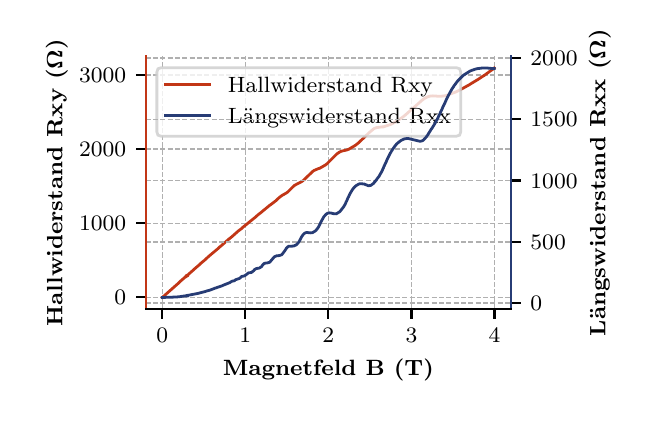 \begingroup%
\makeatletter%
\begin{pgfpicture}%
\pgfpathrectangle{\pgfpointorigin}{\pgfqpoint{3.006in}{1.858in}}%
\pgfusepath{use as bounding box, clip}%
\begin{pgfscope}%
\pgfsetbuttcap%
\pgfsetmiterjoin%
\definecolor{currentfill}{rgb}{1.0,1.0,1.0}%
\pgfsetfillcolor{currentfill}%
\pgfsetlinewidth{0.0pt}%
\definecolor{currentstroke}{rgb}{1.0,1.0,1.0}%
\pgfsetstrokecolor{currentstroke}%
\pgfsetdash{}{0pt}%
\pgfpathmoveto{\pgfqpoint{0.0in}{0.0in}}%
\pgfpathlineto{\pgfqpoint{3.006in}{0.0in}}%
\pgfpathlineto{\pgfqpoint{3.006in}{1.858in}}%
\pgfpathlineto{\pgfqpoint{0.0in}{1.858in}}%
\pgfpathclose%
\pgfusepath{fill}%
\end{pgfscope}%
\begin{pgfscope}%
\pgfsetbuttcap%
\pgfsetmiterjoin%
\definecolor{currentfill}{rgb}{1.0,1.0,1.0}%
\pgfsetfillcolor{currentfill}%
\pgfsetlinewidth{0.0pt}%
\definecolor{currentstroke}{rgb}{0.0,0.0,0.0}%
\pgfsetstrokecolor{currentstroke}%
\pgfsetstrokeopacity{0.0}%
\pgfsetdash{}{0pt}%
\pgfpathmoveto{\pgfqpoint{0.59in}{0.452in}}%
\pgfpathlineto{\pgfqpoint{2.416in}{0.452in}}%
\pgfpathlineto{\pgfqpoint{2.416in}{1.714in}}%
\pgfpathlineto{\pgfqpoint{0.59in}{1.714in}}%
\pgfpathclose%
\pgfusepath{fill}%
\end{pgfscope}%
\begin{pgfscope}%
\pgfpathrectangle{\pgfqpoint{0.59in}{0.452in}}{\pgfqpoint{1.826in}{1.262in}}%
\pgfusepath{clip}%
\pgfsetbuttcap%
\pgfsetroundjoin%
\pgfsetlinewidth{0.502pt}%
\definecolor{currentstroke}{rgb}{0.69,0.69,0.69}%
\pgfsetstrokecolor{currentstroke}%
\pgfsetdash{{1.85pt}{0.8pt}}{0.0pt}%
\pgfpathmoveto{\pgfqpoint{0.673in}{0.452in}}%
\pgfpathlineto{\pgfqpoint{0.673in}{1.714in}}%
\pgfusepath{stroke}%
\end{pgfscope}%
\begin{pgfscope}%
\pgfsetbuttcap%
\pgfsetroundjoin%
\definecolor{currentfill}{rgb}{0.0,0.0,0.0}%
\pgfsetfillcolor{currentfill}%
\pgfsetlinewidth{0.803pt}%
\definecolor{currentstroke}{rgb}{0.0,0.0,0.0}%
\pgfsetstrokecolor{currentstroke}%
\pgfsetdash{}{0pt}%
\pgfsys@defobject{currentmarker}{\pgfqpoint{0.0in}{-0.049in}}{\pgfqpoint{0.0in}{0.0in}}{%
\pgfpathmoveto{\pgfqpoint{0.0in}{0.0in}}%
\pgfpathlineto{\pgfqpoint{0.0in}{-0.049in}}%
\pgfusepath{stroke,fill}%
}%
\begin{pgfscope}%
\pgfsys@transformshift{0.673in}{0.452in}%
\pgfsys@useobject{currentmarker}{}%
\end{pgfscope}%
\end{pgfscope}%
\begin{pgfscope}%
\definecolor{textcolor}{rgb}{0.0,0.0,0.0}%
\pgfsetstrokecolor{textcolor}%
\pgfsetfillcolor{textcolor}%
\pgftext[x=0.673in,y=0.355in,,top]{\color{textcolor}\rmfamily\fontsize{8.0}{9.6}\selectfont \(\displaystyle 0\)}%
\end{pgfscope}%
\begin{pgfscope}%
\pgfpathrectangle{\pgfqpoint{0.59in}{0.452in}}{\pgfqpoint{1.826in}{1.262in}}%
\pgfusepath{clip}%
\pgfsetbuttcap%
\pgfsetroundjoin%
\pgfsetlinewidth{0.502pt}%
\definecolor{currentstroke}{rgb}{0.69,0.69,0.69}%
\pgfsetstrokecolor{currentstroke}%
\pgfsetdash{{1.85pt}{0.8pt}}{0.0pt}%
\pgfpathmoveto{\pgfqpoint{1.088in}{0.452in}}%
\pgfpathlineto{\pgfqpoint{1.088in}{1.714in}}%
\pgfusepath{stroke}%
\end{pgfscope}%
\begin{pgfscope}%
\pgfsetbuttcap%
\pgfsetroundjoin%
\definecolor{currentfill}{rgb}{0.0,0.0,0.0}%
\pgfsetfillcolor{currentfill}%
\pgfsetlinewidth{0.803pt}%
\definecolor{currentstroke}{rgb}{0.0,0.0,0.0}%
\pgfsetstrokecolor{currentstroke}%
\pgfsetdash{}{0pt}%
\pgfsys@defobject{currentmarker}{\pgfqpoint{0.0in}{-0.049in}}{\pgfqpoint{0.0in}{0.0in}}{%
\pgfpathmoveto{\pgfqpoint{0.0in}{0.0in}}%
\pgfpathlineto{\pgfqpoint{0.0in}{-0.049in}}%
\pgfusepath{stroke,fill}%
}%
\begin{pgfscope}%
\pgfsys@transformshift{1.088in}{0.452in}%
\pgfsys@useobject{currentmarker}{}%
\end{pgfscope}%
\end{pgfscope}%
\begin{pgfscope}%
\definecolor{textcolor}{rgb}{0.0,0.0,0.0}%
\pgfsetstrokecolor{textcolor}%
\pgfsetfillcolor{textcolor}%
\pgftext[x=1.088in,y=0.355in,,top]{\color{textcolor}\rmfamily\fontsize{8.0}{9.6}\selectfont \(\displaystyle 1\)}%
\end{pgfscope}%
\begin{pgfscope}%
\pgfpathrectangle{\pgfqpoint{0.59in}{0.452in}}{\pgfqpoint{1.826in}{1.262in}}%
\pgfusepath{clip}%
\pgfsetbuttcap%
\pgfsetroundjoin%
\pgfsetlinewidth{0.502pt}%
\definecolor{currentstroke}{rgb}{0.69,0.69,0.69}%
\pgfsetstrokecolor{currentstroke}%
\pgfsetdash{{1.85pt}{0.8pt}}{0.0pt}%
\pgfpathmoveto{\pgfqpoint{1.503in}{0.452in}}%
\pgfpathlineto{\pgfqpoint{1.503in}{1.714in}}%
\pgfusepath{stroke}%
\end{pgfscope}%
\begin{pgfscope}%
\pgfsetbuttcap%
\pgfsetroundjoin%
\definecolor{currentfill}{rgb}{0.0,0.0,0.0}%
\pgfsetfillcolor{currentfill}%
\pgfsetlinewidth{0.803pt}%
\definecolor{currentstroke}{rgb}{0.0,0.0,0.0}%
\pgfsetstrokecolor{currentstroke}%
\pgfsetdash{}{0pt}%
\pgfsys@defobject{currentmarker}{\pgfqpoint{0.0in}{-0.049in}}{\pgfqpoint{0.0in}{0.0in}}{%
\pgfpathmoveto{\pgfqpoint{0.0in}{0.0in}}%
\pgfpathlineto{\pgfqpoint{0.0in}{-0.049in}}%
\pgfusepath{stroke,fill}%
}%
\begin{pgfscope}%
\pgfsys@transformshift{1.503in}{0.452in}%
\pgfsys@useobject{currentmarker}{}%
\end{pgfscope}%
\end{pgfscope}%
\begin{pgfscope}%
\definecolor{textcolor}{rgb}{0.0,0.0,0.0}%
\pgfsetstrokecolor{textcolor}%
\pgfsetfillcolor{textcolor}%
\pgftext[x=1.503in,y=0.355in,,top]{\color{textcolor}\rmfamily\fontsize{8.0}{9.6}\selectfont \(\displaystyle 2\)}%
\end{pgfscope}%
\begin{pgfscope}%
\pgfpathrectangle{\pgfqpoint{0.59in}{0.452in}}{\pgfqpoint{1.826in}{1.262in}}%
\pgfusepath{clip}%
\pgfsetbuttcap%
\pgfsetroundjoin%
\pgfsetlinewidth{0.502pt}%
\definecolor{currentstroke}{rgb}{0.69,0.69,0.69}%
\pgfsetstrokecolor{currentstroke}%
\pgfsetdash{{1.85pt}{0.8pt}}{0.0pt}%
\pgfpathmoveto{\pgfqpoint{1.919in}{0.452in}}%
\pgfpathlineto{\pgfqpoint{1.919in}{1.714in}}%
\pgfusepath{stroke}%
\end{pgfscope}%
\begin{pgfscope}%
\pgfsetbuttcap%
\pgfsetroundjoin%
\definecolor{currentfill}{rgb}{0.0,0.0,0.0}%
\pgfsetfillcolor{currentfill}%
\pgfsetlinewidth{0.803pt}%
\definecolor{currentstroke}{rgb}{0.0,0.0,0.0}%
\pgfsetstrokecolor{currentstroke}%
\pgfsetdash{}{0pt}%
\pgfsys@defobject{currentmarker}{\pgfqpoint{0.0in}{-0.049in}}{\pgfqpoint{0.0in}{0.0in}}{%
\pgfpathmoveto{\pgfqpoint{0.0in}{0.0in}}%
\pgfpathlineto{\pgfqpoint{0.0in}{-0.049in}}%
\pgfusepath{stroke,fill}%
}%
\begin{pgfscope}%
\pgfsys@transformshift{1.919in}{0.452in}%
\pgfsys@useobject{currentmarker}{}%
\end{pgfscope}%
\end{pgfscope}%
\begin{pgfscope}%
\definecolor{textcolor}{rgb}{0.0,0.0,0.0}%
\pgfsetstrokecolor{textcolor}%
\pgfsetfillcolor{textcolor}%
\pgftext[x=1.919in,y=0.355in,,top]{\color{textcolor}\rmfamily\fontsize{8.0}{9.6}\selectfont \(\displaystyle 3\)}%
\end{pgfscope}%
\begin{pgfscope}%
\pgfpathrectangle{\pgfqpoint{0.59in}{0.452in}}{\pgfqpoint{1.826in}{1.262in}}%
\pgfusepath{clip}%
\pgfsetbuttcap%
\pgfsetroundjoin%
\pgfsetlinewidth{0.502pt}%
\definecolor{currentstroke}{rgb}{0.69,0.69,0.69}%
\pgfsetstrokecolor{currentstroke}%
\pgfsetdash{{1.85pt}{0.8pt}}{0.0pt}%
\pgfpathmoveto{\pgfqpoint{2.334in}{0.452in}}%
\pgfpathlineto{\pgfqpoint{2.334in}{1.714in}}%
\pgfusepath{stroke}%
\end{pgfscope}%
\begin{pgfscope}%
\pgfsetbuttcap%
\pgfsetroundjoin%
\definecolor{currentfill}{rgb}{0.0,0.0,0.0}%
\pgfsetfillcolor{currentfill}%
\pgfsetlinewidth{0.803pt}%
\definecolor{currentstroke}{rgb}{0.0,0.0,0.0}%
\pgfsetstrokecolor{currentstroke}%
\pgfsetdash{}{0pt}%
\pgfsys@defobject{currentmarker}{\pgfqpoint{0.0in}{-0.049in}}{\pgfqpoint{0.0in}{0.0in}}{%
\pgfpathmoveto{\pgfqpoint{0.0in}{0.0in}}%
\pgfpathlineto{\pgfqpoint{0.0in}{-0.049in}}%
\pgfusepath{stroke,fill}%
}%
\begin{pgfscope}%
\pgfsys@transformshift{2.334in}{0.452in}%
\pgfsys@useobject{currentmarker}{}%
\end{pgfscope}%
\end{pgfscope}%
\begin{pgfscope}%
\definecolor{textcolor}{rgb}{0.0,0.0,0.0}%
\pgfsetstrokecolor{textcolor}%
\pgfsetfillcolor{textcolor}%
\pgftext[x=2.334in,y=0.355in,,top]{\color{textcolor}\rmfamily\fontsize{8.0}{9.6}\selectfont \(\displaystyle 4\)}%
\end{pgfscope}%
\begin{pgfscope}%
\definecolor{textcolor}{rgb}{0.0,0.0,0.0}%
\pgfsetstrokecolor{textcolor}%
\pgfsetfillcolor{textcolor}%
\pgftext[x=1.503in,y=0.201in,,top]{\color{textcolor}\rmfamily\fontsize{8.0}{9.6}\selectfont \textbf{Magnetfeld B (T)}}%
\end{pgfscope}%
\begin{pgfscope}%
\pgfpathrectangle{\pgfqpoint{0.59in}{0.452in}}{\pgfqpoint{1.826in}{1.262in}}%
\pgfusepath{clip}%
\pgfsetbuttcap%
\pgfsetroundjoin%
\pgfsetlinewidth{0.502pt}%
\definecolor{currentstroke}{rgb}{0.69,0.69,0.69}%
\pgfsetstrokecolor{currentstroke}%
\pgfsetdash{{1.85pt}{0.8pt}}{0.0pt}%
\pgfpathmoveto{\pgfqpoint{0.59in}{0.51in}}%
\pgfpathlineto{\pgfqpoint{2.416in}{0.51in}}%
\pgfusepath{stroke}%
\end{pgfscope}%
\begin{pgfscope}%
\pgfsetbuttcap%
\pgfsetroundjoin%
\definecolor{currentfill}{rgb}{0.0,0.0,0.0}%
\pgfsetfillcolor{currentfill}%
\pgfsetlinewidth{0.803pt}%
\definecolor{currentstroke}{rgb}{0.0,0.0,0.0}%
\pgfsetstrokecolor{currentstroke}%
\pgfsetdash{}{0pt}%
\pgfsys@defobject{currentmarker}{\pgfqpoint{-0.049in}{0.0in}}{\pgfqpoint{0.0in}{0.0in}}{%
\pgfpathmoveto{\pgfqpoint{0.0in}{0.0in}}%
\pgfpathlineto{\pgfqpoint{-0.049in}{0.0in}}%
\pgfusepath{stroke,fill}%
}%
\begin{pgfscope}%
\pgfsys@transformshift{0.59in}{0.51in}%
\pgfsys@useobject{currentmarker}{}%
\end{pgfscope}%
\end{pgfscope}%
\begin{pgfscope}%
\definecolor{textcolor}{rgb}{0.0,0.0,0.0}%
\pgfsetstrokecolor{textcolor}%
\pgfsetfillcolor{textcolor}%
\pgftext[x=0.434in,y=0.472in,left,base]{\color{textcolor}\rmfamily\fontsize{8.0}{9.6}\selectfont \(\displaystyle 0\)}%
\end{pgfscope}%
\begin{pgfscope}%
\pgfpathrectangle{\pgfqpoint{0.59in}{0.452in}}{\pgfqpoint{1.826in}{1.262in}}%
\pgfusepath{clip}%
\pgfsetbuttcap%
\pgfsetroundjoin%
\pgfsetlinewidth{0.502pt}%
\definecolor{currentstroke}{rgb}{0.69,0.69,0.69}%
\pgfsetstrokecolor{currentstroke}%
\pgfsetdash{{1.85pt}{0.8pt}}{0.0pt}%
\pgfpathmoveto{\pgfqpoint{0.59in}{0.88in}}%
\pgfpathlineto{\pgfqpoint{2.416in}{0.88in}}%
\pgfusepath{stroke}%
\end{pgfscope}%
\begin{pgfscope}%
\pgfsetbuttcap%
\pgfsetroundjoin%
\definecolor{currentfill}{rgb}{0.0,0.0,0.0}%
\pgfsetfillcolor{currentfill}%
\pgfsetlinewidth{0.803pt}%
\definecolor{currentstroke}{rgb}{0.0,0.0,0.0}%
\pgfsetstrokecolor{currentstroke}%
\pgfsetdash{}{0pt}%
\pgfsys@defobject{currentmarker}{\pgfqpoint{-0.049in}{0.0in}}{\pgfqpoint{0.0in}{0.0in}}{%
\pgfpathmoveto{\pgfqpoint{0.0in}{0.0in}}%
\pgfpathlineto{\pgfqpoint{-0.049in}{0.0in}}%
\pgfusepath{stroke,fill}%
}%
\begin{pgfscope}%
\pgfsys@transformshift{0.59in}{0.88in}%
\pgfsys@useobject{currentmarker}{}%
\end{pgfscope}%
\end{pgfscope}%
\begin{pgfscope}%
\definecolor{textcolor}{rgb}{0.0,0.0,0.0}%
\pgfsetstrokecolor{textcolor}%
\pgfsetfillcolor{textcolor}%
\pgftext[x=0.257in,y=0.842in,left,base]{\color{textcolor}\rmfamily\fontsize{8.0}{9.6}\selectfont \(\displaystyle 1000\)}%
\end{pgfscope}%
\begin{pgfscope}%
\pgfpathrectangle{\pgfqpoint{0.59in}{0.452in}}{\pgfqpoint{1.826in}{1.262in}}%
\pgfusepath{clip}%
\pgfsetbuttcap%
\pgfsetroundjoin%
\pgfsetlinewidth{0.502pt}%
\definecolor{currentstroke}{rgb}{0.69,0.69,0.69}%
\pgfsetstrokecolor{currentstroke}%
\pgfsetdash{{1.85pt}{0.8pt}}{0.0pt}%
\pgfpathmoveto{\pgfqpoint{0.59in}{1.251in}}%
\pgfpathlineto{\pgfqpoint{2.416in}{1.251in}}%
\pgfusepath{stroke}%
\end{pgfscope}%
\begin{pgfscope}%
\pgfsetbuttcap%
\pgfsetroundjoin%
\definecolor{currentfill}{rgb}{0.0,0.0,0.0}%
\pgfsetfillcolor{currentfill}%
\pgfsetlinewidth{0.803pt}%
\definecolor{currentstroke}{rgb}{0.0,0.0,0.0}%
\pgfsetstrokecolor{currentstroke}%
\pgfsetdash{}{0pt}%
\pgfsys@defobject{currentmarker}{\pgfqpoint{-0.049in}{0.0in}}{\pgfqpoint{0.0in}{0.0in}}{%
\pgfpathmoveto{\pgfqpoint{0.0in}{0.0in}}%
\pgfpathlineto{\pgfqpoint{-0.049in}{0.0in}}%
\pgfusepath{stroke,fill}%
}%
\begin{pgfscope}%
\pgfsys@transformshift{0.59in}{1.251in}%
\pgfsys@useobject{currentmarker}{}%
\end{pgfscope}%
\end{pgfscope}%
\begin{pgfscope}%
\definecolor{textcolor}{rgb}{0.0,0.0,0.0}%
\pgfsetstrokecolor{textcolor}%
\pgfsetfillcolor{textcolor}%
\pgftext[x=0.257in,y=1.213in,left,base]{\color{textcolor}\rmfamily\fontsize{8.0}{9.6}\selectfont \(\displaystyle 2000\)}%
\end{pgfscope}%
\begin{pgfscope}%
\pgfpathrectangle{\pgfqpoint{0.59in}{0.452in}}{\pgfqpoint{1.826in}{1.262in}}%
\pgfusepath{clip}%
\pgfsetbuttcap%
\pgfsetroundjoin%
\pgfsetlinewidth{0.502pt}%
\definecolor{currentstroke}{rgb}{0.69,0.69,0.69}%
\pgfsetstrokecolor{currentstroke}%
\pgfsetdash{{1.85pt}{0.8pt}}{0.0pt}%
\pgfpathmoveto{\pgfqpoint{0.59in}{1.622in}}%
\pgfpathlineto{\pgfqpoint{2.416in}{1.622in}}%
\pgfusepath{stroke}%
\end{pgfscope}%
\begin{pgfscope}%
\pgfsetbuttcap%
\pgfsetroundjoin%
\definecolor{currentfill}{rgb}{0.0,0.0,0.0}%
\pgfsetfillcolor{currentfill}%
\pgfsetlinewidth{0.803pt}%
\definecolor{currentstroke}{rgb}{0.0,0.0,0.0}%
\pgfsetstrokecolor{currentstroke}%
\pgfsetdash{}{0pt}%
\pgfsys@defobject{currentmarker}{\pgfqpoint{-0.049in}{0.0in}}{\pgfqpoint{0.0in}{0.0in}}{%
\pgfpathmoveto{\pgfqpoint{0.0in}{0.0in}}%
\pgfpathlineto{\pgfqpoint{-0.049in}{0.0in}}%
\pgfusepath{stroke,fill}%
}%
\begin{pgfscope}%
\pgfsys@transformshift{0.59in}{1.622in}%
\pgfsys@useobject{currentmarker}{}%
\end{pgfscope}%
\end{pgfscope}%
\begin{pgfscope}%
\definecolor{textcolor}{rgb}{0.0,0.0,0.0}%
\pgfsetstrokecolor{textcolor}%
\pgfsetfillcolor{textcolor}%
\pgftext[x=0.257in,y=1.584in,left,base]{\color{textcolor}\rmfamily\fontsize{8.0}{9.6}\selectfont \(\displaystyle 3000\)}%
\end{pgfscope}%
\begin{pgfscope}%
\definecolor{textcolor}{rgb}{0.0,0.0,0.0}%
\pgfsetstrokecolor{textcolor}%
\pgfsetfillcolor{textcolor}%
\pgftext[x=0.201in,y=1.083in,,bottom,rotate=90.0]{\color{textcolor}\rmfamily\fontsize{8.0}{9.6}\selectfont \textbf{Hallwiderstand Rxy (}\boldmath\(\displaystyle \Omega\)\textbf{)}}%
\end{pgfscope}%
\begin{pgfscope}%
\pgfpathrectangle{\pgfqpoint{0.59in}{0.452in}}{\pgfqpoint{1.826in}{1.262in}}%
\pgfusepath{clip}%
\pgfsetrectcap%
\pgfsetroundjoin%
\pgfsetlinewidth{1.004pt}%
\definecolor{currentstroke}{rgb}{0.761,0.212,0.086}%
\pgfsetstrokecolor{currentstroke}%
\pgfsetdash{}{0pt}%
\pgfpathmoveto{\pgfqpoint{2.333in}{1.656in}}%
\pgfpathlineto{\pgfqpoint{2.331in}{1.654in}}%
\pgfpathlineto{\pgfqpoint{2.317in}{1.644in}}%
\pgfpathlineto{\pgfqpoint{2.311in}{1.64in}}%
\pgfpathlineto{\pgfqpoint{2.299in}{1.631in}}%
\pgfpathlineto{\pgfqpoint{2.281in}{1.618in}}%
\pgfpathlineto{\pgfqpoint{2.277in}{1.616in}}%
\pgfpathlineto{\pgfqpoint{2.268in}{1.61in}}%
\pgfpathlineto{\pgfqpoint{2.253in}{1.6in}}%
\pgfpathlineto{\pgfqpoint{2.215in}{1.577in}}%
\pgfpathlineto{\pgfqpoint{2.209in}{1.573in}}%
\pgfpathlineto{\pgfqpoint{2.198in}{1.567in}}%
\pgfpathlineto{\pgfqpoint{2.191in}{1.563in}}%
\pgfpathlineto{\pgfqpoint{2.169in}{1.551in}}%
\pgfpathlineto{\pgfqpoint{2.156in}{1.544in}}%
\pgfpathlineto{\pgfqpoint{2.137in}{1.535in}}%
\pgfpathlineto{\pgfqpoint{2.09in}{1.518in}}%
\pgfpathlineto{\pgfqpoint{2.067in}{1.515in}}%
\pgfpathlineto{\pgfqpoint{2.055in}{1.515in}}%
\pgfpathlineto{\pgfqpoint{2.04in}{1.516in}}%
\pgfpathlineto{\pgfqpoint{2.026in}{1.517in}}%
\pgfpathlineto{\pgfqpoint{2.013in}{1.516in}}%
\pgfpathlineto{\pgfqpoint{1.999in}{1.512in}}%
\pgfpathlineto{\pgfqpoint{1.985in}{1.505in}}%
\pgfpathlineto{\pgfqpoint{1.973in}{1.496in}}%
\pgfpathlineto{\pgfqpoint{1.966in}{1.49in}}%
\pgfpathlineto{\pgfqpoint{1.888in}{1.421in}}%
\pgfpathlineto{\pgfqpoint{1.883in}{1.417in}}%
\pgfpathlineto{\pgfqpoint{1.878in}{1.413in}}%
\pgfpathlineto{\pgfqpoint{1.87in}{1.407in}}%
\pgfpathlineto{\pgfqpoint{1.858in}{1.399in}}%
\pgfpathlineto{\pgfqpoint{1.85in}{1.393in}}%
\pgfpathlineto{\pgfqpoint{1.843in}{1.389in}}%
\pgfpathlineto{\pgfqpoint{1.831in}{1.382in}}%
\pgfpathlineto{\pgfqpoint{1.826in}{1.38in}}%
\pgfpathlineto{\pgfqpoint{1.817in}{1.375in}}%
\pgfpathlineto{\pgfqpoint{1.779in}{1.362in}}%
\pgfpathlineto{\pgfqpoint{1.772in}{1.362in}}%
\pgfpathlineto{\pgfqpoint{1.743in}{1.358in}}%
\pgfpathlineto{\pgfqpoint{1.731in}{1.353in}}%
\pgfpathlineto{\pgfqpoint{1.712in}{1.337in}}%
\pgfpathlineto{\pgfqpoint{1.706in}{1.332in}}%
\pgfpathlineto{\pgfqpoint{1.698in}{1.324in}}%
\pgfpathlineto{\pgfqpoint{1.655in}{1.283in}}%
\pgfpathlineto{\pgfqpoint{1.649in}{1.278in}}%
\pgfpathlineto{\pgfqpoint{1.639in}{1.27in}}%
\pgfpathlineto{\pgfqpoint{1.605in}{1.25in}}%
\pgfpathlineto{\pgfqpoint{1.594in}{1.246in}}%
\pgfpathlineto{\pgfqpoint{1.571in}{1.241in}}%
\pgfpathlineto{\pgfqpoint{1.559in}{1.236in}}%
\pgfpathlineto{\pgfqpoint{1.545in}{1.226in}}%
\pgfpathlineto{\pgfqpoint{1.5in}{1.181in}}%
\pgfpathlineto{\pgfqpoint{1.496in}{1.177in}}%
\pgfpathlineto{\pgfqpoint{1.488in}{1.171in}}%
\pgfpathlineto{\pgfqpoint{1.46in}{1.155in}}%
\pgfpathlineto{\pgfqpoint{1.453in}{1.153in}}%
\pgfpathlineto{\pgfqpoint{1.432in}{1.144in}}%
\pgfpathlineto{\pgfqpoint{1.425in}{1.139in}}%
\pgfpathlineto{\pgfqpoint{1.377in}{1.093in}}%
\pgfpathlineto{\pgfqpoint{1.369in}{1.088in}}%
\pgfpathlineto{\pgfqpoint{1.364in}{1.085in}}%
\pgfpathlineto{\pgfqpoint{1.354in}{1.08in}}%
\pgfpathlineto{\pgfqpoint{1.335in}{1.07in}}%
\pgfpathlineto{\pgfqpoint{1.327in}{1.063in}}%
\pgfpathlineto{\pgfqpoint{1.302in}{1.038in}}%
\pgfpathlineto{\pgfqpoint{1.296in}{1.033in}}%
\pgfpathlineto{\pgfqpoint{1.277in}{1.022in}}%
\pgfpathlineto{\pgfqpoint{1.273in}{1.02in}}%
\pgfpathlineto{\pgfqpoint{1.262in}{1.012in}}%
\pgfpathlineto{\pgfqpoint{1.256in}{1.007in}}%
\pgfpathlineto{\pgfqpoint{1.24in}{0.992in}}%
\pgfpathlineto{\pgfqpoint{1.215in}{0.973in}}%
\pgfpathlineto{\pgfqpoint{1.209in}{0.969in}}%
\pgfpathlineto{\pgfqpoint{1.168in}{0.935in}}%
\pgfpathlineto{\pgfqpoint{1.149in}{0.92in}}%
\pgfpathlineto{\pgfqpoint{1.138in}{0.91in}}%
\pgfpathlineto{\pgfqpoint{1.097in}{0.877in}}%
\pgfpathlineto{\pgfqpoint{1.09in}{0.871in}}%
\pgfpathlineto{\pgfqpoint{1.077in}{0.861in}}%
\pgfpathlineto{\pgfqpoint{1.071in}{0.855in}}%
\pgfpathlineto{\pgfqpoint{1.065in}{0.85in}}%
\pgfpathlineto{\pgfqpoint{1.055in}{0.843in}}%
\pgfpathlineto{\pgfqpoint{1.02in}{0.812in}}%
\pgfpathlineto{\pgfqpoint{1.011in}{0.805in}}%
\pgfpathlineto{\pgfqpoint{1.006in}{0.801in}}%
\pgfpathlineto{\pgfqpoint{0.966in}{0.766in}}%
\pgfpathlineto{\pgfqpoint{0.959in}{0.761in}}%
\pgfpathlineto{\pgfqpoint{0.95in}{0.752in}}%
\pgfpathlineto{\pgfqpoint{0.914in}{0.722in}}%
\pgfpathlineto{\pgfqpoint{0.907in}{0.716in}}%
\pgfpathlineto{\pgfqpoint{0.896in}{0.706in}}%
\pgfpathlineto{\pgfqpoint{0.883in}{0.694in}}%
\pgfpathlineto{\pgfqpoint{0.873in}{0.686in}}%
\pgfpathlineto{\pgfqpoint{0.865in}{0.679in}}%
\pgfpathlineto{\pgfqpoint{0.857in}{0.671in}}%
\pgfpathlineto{\pgfqpoint{0.853in}{0.668in}}%
\pgfpathlineto{\pgfqpoint{0.838in}{0.655in}}%
\pgfpathlineto{\pgfqpoint{0.833in}{0.651in}}%
\pgfpathlineto{\pgfqpoint{0.827in}{0.645in}}%
\pgfpathlineto{\pgfqpoint{0.787in}{0.61in}}%
\pgfpathlineto{\pgfqpoint{0.803in}{0.62in}}%
\pgfpathlineto{\pgfqpoint{0.791in}{0.618in}}%
\pgfpathlineto{\pgfqpoint{0.791in}{0.614in}}%
\pgfpathlineto{\pgfqpoint{0.76in}{0.587in}}%
\pgfpathlineto{\pgfqpoint{0.757in}{0.584in}}%
\pgfpathlineto{\pgfqpoint{0.751in}{0.578in}}%
\pgfpathlineto{\pgfqpoint{0.673in}{0.509in}}%
\pgfpathlineto{\pgfqpoint{0.673in}{0.509in}}%
\pgfusepath{stroke}%
\end{pgfscope}%
\begin{pgfscope}%
\pgfsetrectcap%
\pgfsetmiterjoin%
\pgfsetlinewidth{0.803pt}%
\definecolor{currentstroke}{rgb}{0.0,0.0,0.0}%
\pgfsetstrokecolor{currentstroke}%
\pgfsetdash{}{0pt}%
\pgfpathmoveto{\pgfqpoint{0.59in}{0.452in}}%
\pgfpathlineto{\pgfqpoint{0.59in}{1.714in}}%
\pgfusepath{stroke}%
\end{pgfscope}%
\begin{pgfscope}%
\pgfsetrectcap%
\pgfsetmiterjoin%
\pgfsetlinewidth{0.803pt}%
\definecolor{currentstroke}{rgb}{0.0,0.0,0.0}%
\pgfsetstrokecolor{currentstroke}%
\pgfsetdash{}{0pt}%
\pgfpathmoveto{\pgfqpoint{2.416in}{0.452in}}%
\pgfpathlineto{\pgfqpoint{2.416in}{1.714in}}%
\pgfusepath{stroke}%
\end{pgfscope}%
\begin{pgfscope}%
\pgfsetrectcap%
\pgfsetmiterjoin%
\pgfsetlinewidth{0.803pt}%
\definecolor{currentstroke}{rgb}{0.0,0.0,0.0}%
\pgfsetstrokecolor{currentstroke}%
\pgfsetdash{}{0pt}%
\pgfpathmoveto{\pgfqpoint{0.59in}{0.452in}}%
\pgfpathlineto{\pgfqpoint{2.416in}{0.452in}}%
\pgfusepath{stroke}%
\end{pgfscope}%
\begin{pgfscope}%
\pgfsetrectcap%
\pgfsetmiterjoin%
\pgfsetlinewidth{0.0pt}%
\definecolor{currentstroke}{rgb}{0.0,0.0,0.0}%
\pgfsetstrokecolor{currentstroke}%
\pgfsetstrokeopacity{0.0}%
\pgfsetdash{}{0pt}%
\pgfpathmoveto{\pgfqpoint{0.59in}{1.714in}}%
\pgfpathlineto{\pgfqpoint{2.416in}{1.714in}}%
\pgfusepath{}%
\end{pgfscope}%
\begin{pgfscope}%
\pgfsetbuttcap%
\pgfsetmiterjoin%
\definecolor{currentfill}{rgb}{1.0,1.0,1.0}%
\pgfsetfillcolor{currentfill}%
\pgfsetfillopacity{0.8}%
\pgfsetlinewidth{1.004pt}%
\definecolor{currentstroke}{rgb}{0.8,0.8,0.8}%
\pgfsetstrokecolor{currentstroke}%
\pgfsetstrokeopacity{0.8}%
\pgfsetdash{}{0pt}%
\pgfpathmoveto{\pgfqpoint{0.668in}{1.315in}}%
\pgfpathlineto{\pgfqpoint{2.143in}{1.315in}}%
\pgfpathquadraticcurveto{\pgfqpoint{2.165in}{1.315in}}{\pgfqpoint{2.165in}{1.337in}}%
\pgfpathlineto{\pgfqpoint{2.165in}{1.636in}}%
\pgfpathquadraticcurveto{\pgfqpoint{2.165in}{1.658in}}{\pgfqpoint{2.143in}{1.658in}}%
\pgfpathlineto{\pgfqpoint{0.668in}{1.658in}}%
\pgfpathquadraticcurveto{\pgfqpoint{0.646in}{1.658in}}{\pgfqpoint{0.646in}{1.636in}}%
\pgfpathlineto{\pgfqpoint{0.646in}{1.337in}}%
\pgfpathquadraticcurveto{\pgfqpoint{0.646in}{1.315in}}{\pgfqpoint{0.668in}{1.315in}}%
\pgfpathclose%
\pgfusepath{stroke,fill}%
\end{pgfscope}%
\begin{pgfscope}%
\pgfsetrectcap%
\pgfsetroundjoin%
\pgfsetlinewidth{1.004pt}%
\definecolor{currentstroke}{rgb}{0.761,0.212,0.086}%
\pgfsetstrokecolor{currentstroke}%
\pgfsetdash{}{0pt}%
\pgfpathmoveto{\pgfqpoint{0.69in}{1.575in}}%
\pgfpathlineto{\pgfqpoint{0.912in}{1.575in}}%
\pgfusepath{stroke}%
\end{pgfscope}%
\begin{pgfscope}%
\definecolor{textcolor}{rgb}{0.0,0.0,0.0}%
\pgfsetstrokecolor{textcolor}%
\pgfsetfillcolor{textcolor}%
\pgftext[x=1.001in,y=1.536in,left,base]{\color{textcolor}\rmfamily\fontsize{8.0}{9.6}\selectfont Hallwiderstand Rxy}%
\end{pgfscope}%
\begin{pgfscope}%
\pgfsetrectcap%
\pgfsetroundjoin%
\pgfsetlinewidth{1.004pt}%
\definecolor{currentstroke}{rgb}{0.153,0.235,0.459}%
\pgfsetstrokecolor{currentstroke}%
\pgfsetdash{}{0pt}%
\pgfpathmoveto{\pgfqpoint{0.69in}{1.42in}}%
\pgfpathlineto{\pgfqpoint{0.912in}{1.42in}}%
\pgfusepath{stroke}%
\end{pgfscope}%
\begin{pgfscope}%
\definecolor{textcolor}{rgb}{0.0,0.0,0.0}%
\pgfsetstrokecolor{textcolor}%
\pgfsetfillcolor{textcolor}%
\pgftext[x=1.001in,y=1.381in,left,base]{\color{textcolor}\rmfamily\fontsize{8.0}{9.6}\selectfont Längswiderstand Rxx}%
\end{pgfscope}%
\begin{pgfscope}%
\pgfpathrectangle{\pgfqpoint{0.59in}{0.452in}}{\pgfqpoint{1.826in}{1.262in}}%
\pgfusepath{clip}%
\pgfsetbuttcap%
\pgfsetroundjoin%
\pgfsetlinewidth{0.502pt}%
\definecolor{currentstroke}{rgb}{0.69,0.69,0.69}%
\pgfsetstrokecolor{currentstroke}%
\pgfsetdash{{1.85pt}{0.8pt}}{0.0pt}%
\pgfpathmoveto{\pgfqpoint{0.59in}{0.481in}}%
\pgfpathlineto{\pgfqpoint{2.416in}{0.481in}}%
\pgfusepath{stroke}%
\end{pgfscope}%
\begin{pgfscope}%
\pgfsetbuttcap%
\pgfsetroundjoin%
\definecolor{currentfill}{rgb}{0.0,0.0,0.0}%
\pgfsetfillcolor{currentfill}%
\pgfsetlinewidth{0.803pt}%
\definecolor{currentstroke}{rgb}{0.0,0.0,0.0}%
\pgfsetstrokecolor{currentstroke}%
\pgfsetdash{}{0pt}%
\pgfsys@defobject{currentmarker}{\pgfqpoint{0.0in}{0.0in}}{\pgfqpoint{0.049in}{0.0in}}{%
\pgfpathmoveto{\pgfqpoint{0.0in}{0.0in}}%
\pgfpathlineto{\pgfqpoint{0.049in}{0.0in}}%
\pgfusepath{stroke,fill}%
}%
\begin{pgfscope}%
\pgfsys@transformshift{2.416in}{0.481in}%
\pgfsys@useobject{currentmarker}{}%
\end{pgfscope}%
\end{pgfscope}%
\begin{pgfscope}%
\definecolor{textcolor}{rgb}{0.0,0.0,0.0}%
\pgfsetstrokecolor{textcolor}%
\pgfsetfillcolor{textcolor}%
\pgftext[x=2.514in,y=0.443in,left,base]{\color{textcolor}\rmfamily\fontsize{8.0}{9.6}\selectfont \(\displaystyle 0\)}%
\end{pgfscope}%
\begin{pgfscope}%
\pgfpathrectangle{\pgfqpoint{0.59in}{0.452in}}{\pgfqpoint{1.826in}{1.262in}}%
\pgfusepath{clip}%
\pgfsetbuttcap%
\pgfsetroundjoin%
\pgfsetlinewidth{0.502pt}%
\definecolor{currentstroke}{rgb}{0.69,0.69,0.69}%
\pgfsetstrokecolor{currentstroke}%
\pgfsetdash{{1.85pt}{0.8pt}}{0.0pt}%
\pgfpathmoveto{\pgfqpoint{0.59in}{0.787in}}%
\pgfpathlineto{\pgfqpoint{2.416in}{0.787in}}%
\pgfusepath{stroke}%
\end{pgfscope}%
\begin{pgfscope}%
\pgfsetbuttcap%
\pgfsetroundjoin%
\definecolor{currentfill}{rgb}{0.0,0.0,0.0}%
\pgfsetfillcolor{currentfill}%
\pgfsetlinewidth{0.803pt}%
\definecolor{currentstroke}{rgb}{0.0,0.0,0.0}%
\pgfsetstrokecolor{currentstroke}%
\pgfsetdash{}{0pt}%
\pgfsys@defobject{currentmarker}{\pgfqpoint{0.0in}{0.0in}}{\pgfqpoint{0.049in}{0.0in}}{%
\pgfpathmoveto{\pgfqpoint{0.0in}{0.0in}}%
\pgfpathlineto{\pgfqpoint{0.049in}{0.0in}}%
\pgfusepath{stroke,fill}%
}%
\begin{pgfscope}%
\pgfsys@transformshift{2.416in}{0.787in}%
\pgfsys@useobject{currentmarker}{}%
\end{pgfscope}%
\end{pgfscope}%
\begin{pgfscope}%
\definecolor{textcolor}{rgb}{0.0,0.0,0.0}%
\pgfsetstrokecolor{textcolor}%
\pgfsetfillcolor{textcolor}%
\pgftext[x=2.514in,y=0.749in,left,base]{\color{textcolor}\rmfamily\fontsize{8.0}{9.6}\selectfont \(\displaystyle 500\)}%
\end{pgfscope}%
\begin{pgfscope}%
\pgfpathrectangle{\pgfqpoint{0.59in}{0.452in}}{\pgfqpoint{1.826in}{1.262in}}%
\pgfusepath{clip}%
\pgfsetbuttcap%
\pgfsetroundjoin%
\pgfsetlinewidth{0.502pt}%
\definecolor{currentstroke}{rgb}{0.69,0.69,0.69}%
\pgfsetstrokecolor{currentstroke}%
\pgfsetdash{{1.85pt}{0.8pt}}{0.0pt}%
\pgfpathmoveto{\pgfqpoint{0.59in}{1.094in}}%
\pgfpathlineto{\pgfqpoint{2.416in}{1.094in}}%
\pgfusepath{stroke}%
\end{pgfscope}%
\begin{pgfscope}%
\pgfsetbuttcap%
\pgfsetroundjoin%
\definecolor{currentfill}{rgb}{0.0,0.0,0.0}%
\pgfsetfillcolor{currentfill}%
\pgfsetlinewidth{0.803pt}%
\definecolor{currentstroke}{rgb}{0.0,0.0,0.0}%
\pgfsetstrokecolor{currentstroke}%
\pgfsetdash{}{0pt}%
\pgfsys@defobject{currentmarker}{\pgfqpoint{0.0in}{0.0in}}{\pgfqpoint{0.049in}{0.0in}}{%
\pgfpathmoveto{\pgfqpoint{0.0in}{0.0in}}%
\pgfpathlineto{\pgfqpoint{0.049in}{0.0in}}%
\pgfusepath{stroke,fill}%
}%
\begin{pgfscope}%
\pgfsys@transformshift{2.416in}{1.094in}%
\pgfsys@useobject{currentmarker}{}%
\end{pgfscope}%
\end{pgfscope}%
\begin{pgfscope}%
\definecolor{textcolor}{rgb}{0.0,0.0,0.0}%
\pgfsetstrokecolor{textcolor}%
\pgfsetfillcolor{textcolor}%
\pgftext[x=2.514in,y=1.055in,left,base]{\color{textcolor}\rmfamily\fontsize{8.0}{9.6}\selectfont \(\displaystyle 1000\)}%
\end{pgfscope}%
\begin{pgfscope}%
\pgfpathrectangle{\pgfqpoint{0.59in}{0.452in}}{\pgfqpoint{1.826in}{1.262in}}%
\pgfusepath{clip}%
\pgfsetbuttcap%
\pgfsetroundjoin%
\pgfsetlinewidth{0.502pt}%
\definecolor{currentstroke}{rgb}{0.69,0.69,0.69}%
\pgfsetstrokecolor{currentstroke}%
\pgfsetdash{{1.85pt}{0.8pt}}{0.0pt}%
\pgfpathmoveto{\pgfqpoint{0.59in}{1.4in}}%
\pgfpathlineto{\pgfqpoint{2.416in}{1.4in}}%
\pgfusepath{stroke}%
\end{pgfscope}%
\begin{pgfscope}%
\pgfsetbuttcap%
\pgfsetroundjoin%
\definecolor{currentfill}{rgb}{0.0,0.0,0.0}%
\pgfsetfillcolor{currentfill}%
\pgfsetlinewidth{0.803pt}%
\definecolor{currentstroke}{rgb}{0.0,0.0,0.0}%
\pgfsetstrokecolor{currentstroke}%
\pgfsetdash{}{0pt}%
\pgfsys@defobject{currentmarker}{\pgfqpoint{0.0in}{0.0in}}{\pgfqpoint{0.049in}{0.0in}}{%
\pgfpathmoveto{\pgfqpoint{0.0in}{0.0in}}%
\pgfpathlineto{\pgfqpoint{0.049in}{0.0in}}%
\pgfusepath{stroke,fill}%
}%
\begin{pgfscope}%
\pgfsys@transformshift{2.416in}{1.4in}%
\pgfsys@useobject{currentmarker}{}%
\end{pgfscope}%
\end{pgfscope}%
\begin{pgfscope}%
\definecolor{textcolor}{rgb}{0.0,0.0,0.0}%
\pgfsetstrokecolor{textcolor}%
\pgfsetfillcolor{textcolor}%
\pgftext[x=2.514in,y=1.362in,left,base]{\color{textcolor}\rmfamily\fontsize{8.0}{9.6}\selectfont \(\displaystyle 1500\)}%
\end{pgfscope}%
\begin{pgfscope}%
\pgfpathrectangle{\pgfqpoint{0.59in}{0.452in}}{\pgfqpoint{1.826in}{1.262in}}%
\pgfusepath{clip}%
\pgfsetbuttcap%
\pgfsetroundjoin%
\pgfsetlinewidth{0.502pt}%
\definecolor{currentstroke}{rgb}{0.69,0.69,0.69}%
\pgfsetstrokecolor{currentstroke}%
\pgfsetdash{{1.85pt}{0.8pt}}{0.0pt}%
\pgfpathmoveto{\pgfqpoint{0.59in}{1.706in}}%
\pgfpathlineto{\pgfqpoint{2.416in}{1.706in}}%
\pgfusepath{stroke}%
\end{pgfscope}%
\begin{pgfscope}%
\pgfsetbuttcap%
\pgfsetroundjoin%
\definecolor{currentfill}{rgb}{0.0,0.0,0.0}%
\pgfsetfillcolor{currentfill}%
\pgfsetlinewidth{0.803pt}%
\definecolor{currentstroke}{rgb}{0.0,0.0,0.0}%
\pgfsetstrokecolor{currentstroke}%
\pgfsetdash{}{0pt}%
\pgfsys@defobject{currentmarker}{\pgfqpoint{0.0in}{0.0in}}{\pgfqpoint{0.049in}{0.0in}}{%
\pgfpathmoveto{\pgfqpoint{0.0in}{0.0in}}%
\pgfpathlineto{\pgfqpoint{0.049in}{0.0in}}%
\pgfusepath{stroke,fill}%
}%
\begin{pgfscope}%
\pgfsys@transformshift{2.416in}{1.706in}%
\pgfsys@useobject{currentmarker}{}%
\end{pgfscope}%
\end{pgfscope}%
\begin{pgfscope}%
\definecolor{textcolor}{rgb}{0.0,0.0,0.0}%
\pgfsetstrokecolor{textcolor}%
\pgfsetfillcolor{textcolor}%
\pgftext[x=2.514in,y=1.668in,left,base]{\color{textcolor}\rmfamily\fontsize{8.0}{9.6}\selectfont \(\displaystyle 2000\)}%
\end{pgfscope}%
\begin{pgfscope}%
\definecolor{textcolor}{rgb}{0.0,0.0,0.0}%
\pgfsetstrokecolor{textcolor}%
\pgfsetfillcolor{textcolor}%
\pgftext[x=2.805in,y=1.083in,,top,rotate=90.0]{\color{textcolor}\rmfamily\fontsize{8.0}{9.6}\selectfont \textbf{Längswiderstand Rxx (}\boldmath\(\displaystyle \Omega\)\textbf{)}}%
\end{pgfscope}%
\begin{pgfscope}%
\pgfpathrectangle{\pgfqpoint{0.59in}{0.452in}}{\pgfqpoint{1.826in}{1.262in}}%
\pgfusepath{clip}%
\pgfsetrectcap%
\pgfsetroundjoin%
\pgfsetlinewidth{1.004pt}%
\definecolor{currentstroke}{rgb}{0.153,0.235,0.459}%
\pgfsetstrokecolor{currentstroke}%
\pgfsetdash{}{0pt}%
\pgfpathmoveto{\pgfqpoint{2.333in}{1.654in}}%
\pgfpathlineto{\pgfqpoint{2.328in}{1.654in}}%
\pgfpathlineto{\pgfqpoint{2.323in}{1.654in}}%
\pgfpathlineto{\pgfqpoint{2.309in}{1.655in}}%
\pgfpathlineto{\pgfqpoint{2.3in}{1.656in}}%
\pgfpathlineto{\pgfqpoint{2.294in}{1.656in}}%
\pgfpathlineto{\pgfqpoint{2.283in}{1.656in}}%
\pgfpathlineto{\pgfqpoint{2.274in}{1.656in}}%
\pgfpathlineto{\pgfqpoint{2.27in}{1.656in}}%
\pgfpathlineto{\pgfqpoint{2.257in}{1.654in}}%
\pgfpathlineto{\pgfqpoint{2.253in}{1.654in}}%
\pgfpathlineto{\pgfqpoint{2.248in}{1.653in}}%
\pgfpathlineto{\pgfqpoint{2.243in}{1.652in}}%
\pgfpathlineto{\pgfqpoint{2.233in}{1.649in}}%
\pgfpathlineto{\pgfqpoint{2.229in}{1.647in}}%
\pgfpathlineto{\pgfqpoint{2.221in}{1.645in}}%
\pgfpathlineto{\pgfqpoint{2.217in}{1.643in}}%
\pgfpathlineto{\pgfqpoint{2.21in}{1.64in}}%
\pgfpathlineto{\pgfqpoint{2.18in}{1.621in}}%
\pgfpathlineto{\pgfqpoint{2.176in}{1.617in}}%
\pgfpathlineto{\pgfqpoint{2.174in}{1.616in}}%
\pgfpathlineto{\pgfqpoint{2.169in}{1.611in}}%
\pgfpathlineto{\pgfqpoint{2.168in}{1.61in}}%
\pgfpathlineto{\pgfqpoint{2.164in}{1.606in}}%
\pgfpathlineto{\pgfqpoint{2.159in}{1.601in}}%
\pgfpathlineto{\pgfqpoint{2.158in}{1.6in}}%
\pgfpathlineto{\pgfqpoint{2.153in}{1.595in}}%
\pgfpathlineto{\pgfqpoint{2.148in}{1.589in}}%
\pgfpathlineto{\pgfqpoint{2.146in}{1.586in}}%
\pgfpathlineto{\pgfqpoint{2.145in}{1.585in}}%
\pgfpathlineto{\pgfqpoint{2.142in}{1.581in}}%
\pgfpathlineto{\pgfqpoint{2.137in}{1.574in}}%
\pgfpathlineto{\pgfqpoint{2.133in}{1.569in}}%
\pgfpathlineto{\pgfqpoint{2.132in}{1.568in}}%
\pgfpathlineto{\pgfqpoint{2.129in}{1.562in}}%
\pgfpathlineto{\pgfqpoint{2.125in}{1.557in}}%
\pgfpathlineto{\pgfqpoint{2.122in}{1.552in}}%
\pgfpathlineto{\pgfqpoint{2.121in}{1.551in}}%
\pgfpathlineto{\pgfqpoint{2.118in}{1.545in}}%
\pgfpathlineto{\pgfqpoint{2.118in}{1.545in}}%
\pgfpathlineto{\pgfqpoint{2.115in}{1.54in}}%
\pgfpathlineto{\pgfqpoint{2.115in}{1.54in}}%
\pgfpathlineto{\pgfqpoint{2.111in}{1.533in}}%
\pgfpathlineto{\pgfqpoint{2.111in}{1.533in}}%
\pgfpathlineto{\pgfqpoint{2.108in}{1.527in}}%
\pgfpathlineto{\pgfqpoint{2.103in}{1.518in}}%
\pgfpathlineto{\pgfqpoint{2.099in}{1.51in}}%
\pgfpathlineto{\pgfqpoint{2.096in}{1.504in}}%
\pgfpathlineto{\pgfqpoint{2.091in}{1.493in}}%
\pgfpathlineto{\pgfqpoint{2.087in}{1.484in}}%
\pgfpathlineto{\pgfqpoint{2.082in}{1.473in}}%
\pgfpathlineto{\pgfqpoint{2.079in}{1.467in}}%
\pgfpathlineto{\pgfqpoint{2.075in}{1.459in}}%
\pgfpathlineto{\pgfqpoint{2.071in}{1.449in}}%
\pgfpathlineto{\pgfqpoint{2.071in}{1.449in}}%
\pgfpathlineto{\pgfqpoint{2.067in}{1.441in}}%
\pgfpathlineto{\pgfqpoint{2.062in}{1.43in}}%
\pgfpathlineto{\pgfqpoint{2.059in}{1.423in}}%
\pgfpathlineto{\pgfqpoint{2.059in}{1.423in}}%
\pgfpathlineto{\pgfqpoint{2.056in}{1.418in}}%
\pgfpathlineto{\pgfqpoint{2.056in}{1.418in}}%
\pgfpathlineto{\pgfqpoint{2.053in}{1.411in}}%
\pgfpathlineto{\pgfqpoint{2.049in}{1.402in}}%
\pgfpathlineto{\pgfqpoint{2.046in}{1.396in}}%
\pgfpathlineto{\pgfqpoint{2.045in}{1.396in}}%
\pgfpathlineto{\pgfqpoint{2.042in}{1.389in}}%
\pgfpathlineto{\pgfqpoint{2.042in}{1.389in}}%
\pgfpathlineto{\pgfqpoint{2.039in}{1.384in}}%
\pgfpathlineto{\pgfqpoint{2.038in}{1.383in}}%
\pgfpathlineto{\pgfqpoint{2.035in}{1.377in}}%
\pgfpathlineto{\pgfqpoint{2.027in}{1.364in}}%
\pgfpathlineto{\pgfqpoint{2.022in}{1.356in}}%
\pgfpathlineto{\pgfqpoint{2.017in}{1.349in}}%
\pgfpathlineto{\pgfqpoint{2.014in}{1.344in}}%
\pgfpathlineto{\pgfqpoint{2.009in}{1.336in}}%
\pgfpathlineto{\pgfqpoint{2.004in}{1.328in}}%
\pgfpathlineto{\pgfqpoint{2.003in}{1.327in}}%
\pgfpathlineto{\pgfqpoint{2.0in}{1.321in}}%
\pgfpathlineto{\pgfqpoint{1.999in}{1.32in}}%
\pgfpathlineto{\pgfqpoint{1.995in}{1.314in}}%
\pgfpathlineto{\pgfqpoint{1.978in}{1.295in}}%
\pgfpathlineto{\pgfqpoint{1.969in}{1.291in}}%
\pgfpathlineto{\pgfqpoint{1.961in}{1.29in}}%
\pgfpathlineto{\pgfqpoint{1.902in}{1.304in}}%
\pgfpathlineto{\pgfqpoint{1.889in}{1.303in}}%
\pgfpathlineto{\pgfqpoint{1.885in}{1.302in}}%
\pgfpathlineto{\pgfqpoint{1.881in}{1.301in}}%
\pgfpathlineto{\pgfqpoint{1.873in}{1.297in}}%
\pgfpathlineto{\pgfqpoint{1.868in}{1.295in}}%
\pgfpathlineto{\pgfqpoint{1.865in}{1.293in}}%
\pgfpathlineto{\pgfqpoint{1.861in}{1.29in}}%
\pgfpathlineto{\pgfqpoint{1.851in}{1.282in}}%
\pgfpathlineto{\pgfqpoint{1.848in}{1.279in}}%
\pgfpathlineto{\pgfqpoint{1.846in}{1.278in}}%
\pgfpathlineto{\pgfqpoint{1.842in}{1.273in}}%
\pgfpathlineto{\pgfqpoint{1.839in}{1.269in}}%
\pgfpathlineto{\pgfqpoint{1.838in}{1.268in}}%
\pgfpathlineto{\pgfqpoint{1.834in}{1.263in}}%
\pgfpathlineto{\pgfqpoint{1.831in}{1.259in}}%
\pgfpathlineto{\pgfqpoint{1.831in}{1.259in}}%
\pgfpathlineto{\pgfqpoint{1.825in}{1.25in}}%
\pgfpathlineto{\pgfqpoint{1.822in}{1.245in}}%
\pgfpathlineto{\pgfqpoint{1.821in}{1.244in}}%
\pgfpathlineto{\pgfqpoint{1.817in}{1.237in}}%
\pgfpathlineto{\pgfqpoint{1.817in}{1.236in}}%
\pgfpathlineto{\pgfqpoint{1.814in}{1.232in}}%
\pgfpathlineto{\pgfqpoint{1.814in}{1.232in}}%
\pgfpathlineto{\pgfqpoint{1.81in}{1.224in}}%
\pgfpathlineto{\pgfqpoint{1.81in}{1.224in}}%
\pgfpathlineto{\pgfqpoint{1.806in}{1.217in}}%
\pgfpathlineto{\pgfqpoint{1.806in}{1.217in}}%
\pgfpathlineto{\pgfqpoint{1.803in}{1.21in}}%
\pgfpathlineto{\pgfqpoint{1.798in}{1.201in}}%
\pgfpathlineto{\pgfqpoint{1.795in}{1.193in}}%
\pgfpathlineto{\pgfqpoint{1.795in}{1.193in}}%
\pgfpathlineto{\pgfqpoint{1.792in}{1.186in}}%
\pgfpathlineto{\pgfqpoint{1.792in}{1.186in}}%
\pgfpathlineto{\pgfqpoint{1.788in}{1.178in}}%
\pgfpathlineto{\pgfqpoint{1.785in}{1.172in}}%
\pgfpathlineto{\pgfqpoint{1.783in}{1.166in}}%
\pgfpathlineto{\pgfqpoint{1.782in}{1.166in}}%
\pgfpathlineto{\pgfqpoint{1.779in}{1.157in}}%
\pgfpathlineto{\pgfqpoint{1.778in}{1.156in}}%
\pgfpathlineto{\pgfqpoint{1.773in}{1.144in}}%
\pgfpathlineto{\pgfqpoint{1.77in}{1.138in}}%
\pgfpathlineto{\pgfqpoint{1.77in}{1.138in}}%
\pgfpathlineto{\pgfqpoint{1.767in}{1.133in}}%
\pgfpathlineto{\pgfqpoint{1.767in}{1.133in}}%
\pgfpathlineto{\pgfqpoint{1.763in}{1.126in}}%
\pgfpathlineto{\pgfqpoint{1.763in}{1.126in}}%
\pgfpathlineto{\pgfqpoint{1.76in}{1.121in}}%
\pgfpathlineto{\pgfqpoint{1.758in}{1.116in}}%
\pgfpathlineto{\pgfqpoint{1.757in}{1.115in}}%
\pgfpathlineto{\pgfqpoint{1.753in}{1.11in}}%
\pgfpathlineto{\pgfqpoint{1.752in}{1.109in}}%
\pgfpathlineto{\pgfqpoint{1.749in}{1.105in}}%
\pgfpathlineto{\pgfqpoint{1.746in}{1.101in}}%
\pgfpathlineto{\pgfqpoint{1.743in}{1.096in}}%
\pgfpathlineto{\pgfqpoint{1.74in}{1.093in}}%
\pgfpathlineto{\pgfqpoint{1.739in}{1.092in}}%
\pgfpathlineto{\pgfqpoint{1.736in}{1.087in}}%
\pgfpathlineto{\pgfqpoint{1.734in}{1.086in}}%
\pgfpathlineto{\pgfqpoint{1.73in}{1.08in}}%
\pgfpathlineto{\pgfqpoint{1.715in}{1.069in}}%
\pgfpathlineto{\pgfqpoint{1.707in}{1.068in}}%
\pgfpathlineto{\pgfqpoint{1.703in}{1.068in}}%
\pgfpathlineto{\pgfqpoint{1.698in}{1.07in}}%
\pgfpathlineto{\pgfqpoint{1.69in}{1.073in}}%
\pgfpathlineto{\pgfqpoint{1.687in}{1.074in}}%
\pgfpathlineto{\pgfqpoint{1.684in}{1.076in}}%
\pgfpathlineto{\pgfqpoint{1.664in}{1.078in}}%
\pgfpathlineto{\pgfqpoint{1.662in}{1.078in}}%
\pgfpathlineto{\pgfqpoint{1.656in}{1.076in}}%
\pgfpathlineto{\pgfqpoint{1.643in}{1.069in}}%
\pgfpathlineto{\pgfqpoint{1.64in}{1.066in}}%
\pgfpathlineto{\pgfqpoint{1.638in}{1.065in}}%
\pgfpathlineto{\pgfqpoint{1.634in}{1.061in}}%
\pgfpathlineto{\pgfqpoint{1.628in}{1.054in}}%
\pgfpathlineto{\pgfqpoint{1.626in}{1.051in}}%
\pgfpathlineto{\pgfqpoint{1.625in}{1.05in}}%
\pgfpathlineto{\pgfqpoint{1.621in}{1.044in}}%
\pgfpathlineto{\pgfqpoint{1.621in}{1.043in}}%
\pgfpathlineto{\pgfqpoint{1.618in}{1.039in}}%
\pgfpathlineto{\pgfqpoint{1.618in}{1.039in}}%
\pgfpathlineto{\pgfqpoint{1.614in}{1.032in}}%
\pgfpathlineto{\pgfqpoint{1.614in}{1.032in}}%
\pgfpathlineto{\pgfqpoint{1.61in}{1.024in}}%
\pgfpathlineto{\pgfqpoint{1.607in}{1.018in}}%
\pgfpathlineto{\pgfqpoint{1.604in}{1.011in}}%
\pgfpathlineto{\pgfqpoint{1.603in}{1.011in}}%
\pgfpathlineto{\pgfqpoint{1.599in}{1.001in}}%
\pgfpathlineto{\pgfqpoint{1.596in}{0.994in}}%
\pgfpathlineto{\pgfqpoint{1.594in}{0.989in}}%
\pgfpathlineto{\pgfqpoint{1.593in}{0.989in}}%
\pgfpathlineto{\pgfqpoint{1.59in}{0.981in}}%
\pgfpathlineto{\pgfqpoint{1.587in}{0.975in}}%
\pgfpathlineto{\pgfqpoint{1.585in}{0.971in}}%
\pgfpathlineto{\pgfqpoint{1.584in}{0.971in}}%
\pgfpathlineto{\pgfqpoint{1.582in}{0.965in}}%
\pgfpathlineto{\pgfqpoint{1.581in}{0.964in}}%
\pgfpathlineto{\pgfqpoint{1.564in}{0.942in}}%
\pgfpathlineto{\pgfqpoint{1.563in}{0.941in}}%
\pgfpathlineto{\pgfqpoint{1.56in}{0.938in}}%
\pgfpathlineto{\pgfqpoint{1.559in}{0.937in}}%
\pgfpathlineto{\pgfqpoint{1.543in}{0.927in}}%
\pgfpathlineto{\pgfqpoint{1.529in}{0.928in}}%
\pgfpathlineto{\pgfqpoint{1.518in}{0.931in}}%
\pgfpathlineto{\pgfqpoint{1.508in}{0.932in}}%
\pgfpathlineto{\pgfqpoint{1.499in}{0.93in}}%
\pgfpathlineto{\pgfqpoint{1.495in}{0.927in}}%
\pgfpathlineto{\pgfqpoint{1.493in}{0.926in}}%
\pgfpathlineto{\pgfqpoint{1.482in}{0.914in}}%
\pgfpathlineto{\pgfqpoint{1.48in}{0.911in}}%
\pgfpathlineto{\pgfqpoint{1.479in}{0.91in}}%
\pgfpathlineto{\pgfqpoint{1.476in}{0.904in}}%
\pgfpathlineto{\pgfqpoint{1.47in}{0.893in}}%
\pgfpathlineto{\pgfqpoint{1.466in}{0.886in}}%
\pgfpathlineto{\pgfqpoint{1.463in}{0.879in}}%
\pgfpathlineto{\pgfqpoint{1.456in}{0.865in}}%
\pgfpathlineto{\pgfqpoint{1.453in}{0.86in}}%
\pgfpathlineto{\pgfqpoint{1.453in}{0.86in}}%
\pgfpathlineto{\pgfqpoint{1.45in}{0.855in}}%
\pgfpathlineto{\pgfqpoint{1.449in}{0.854in}}%
\pgfpathlineto{\pgfqpoint{1.446in}{0.85in}}%
\pgfpathlineto{\pgfqpoint{1.445in}{0.849in}}%
\pgfpathlineto{\pgfqpoint{1.442in}{0.845in}}%
\pgfpathlineto{\pgfqpoint{1.441in}{0.844in}}%
\pgfpathlineto{\pgfqpoint{1.437in}{0.841in}}%
\pgfpathlineto{\pgfqpoint{1.426in}{0.834in}}%
\pgfpathlineto{\pgfqpoint{1.423in}{0.833in}}%
\pgfpathlineto{\pgfqpoint{1.416in}{0.832in}}%
\pgfpathlineto{\pgfqpoint{1.403in}{0.833in}}%
\pgfpathlineto{\pgfqpoint{1.398in}{0.834in}}%
\pgfpathlineto{\pgfqpoint{1.39in}{0.833in}}%
\pgfpathlineto{\pgfqpoint{1.385in}{0.83in}}%
\pgfpathlineto{\pgfqpoint{1.383in}{0.829in}}%
\pgfpathlineto{\pgfqpoint{1.376in}{0.822in}}%
\pgfpathlineto{\pgfqpoint{1.376in}{0.821in}}%
\pgfpathlineto{\pgfqpoint{1.372in}{0.816in}}%
\pgfpathlineto{\pgfqpoint{1.369in}{0.811in}}%
\pgfpathlineto{\pgfqpoint{1.365in}{0.803in}}%
\pgfpathlineto{\pgfqpoint{1.362in}{0.797in}}%
\pgfpathlineto{\pgfqpoint{1.361in}{0.797in}}%
\pgfpathlineto{\pgfqpoint{1.359in}{0.791in}}%
\pgfpathlineto{\pgfqpoint{1.358in}{0.791in}}%
\pgfpathlineto{\pgfqpoint{1.355in}{0.785in}}%
\pgfpathlineto{\pgfqpoint{1.344in}{0.773in}}%
\pgfpathlineto{\pgfqpoint{1.341in}{0.771in}}%
\pgfpathlineto{\pgfqpoint{1.329in}{0.766in}}%
\pgfpathlineto{\pgfqpoint{1.305in}{0.765in}}%
\pgfpathlineto{\pgfqpoint{1.3in}{0.762in}}%
\pgfpathlineto{\pgfqpoint{1.296in}{0.758in}}%
\pgfpathlineto{\pgfqpoint{1.292in}{0.753in}}%
\pgfpathlineto{\pgfqpoint{1.292in}{0.752in}}%
\pgfpathlineto{\pgfqpoint{1.288in}{0.746in}}%
\pgfpathlineto{\pgfqpoint{1.283in}{0.739in}}%
\pgfpathlineto{\pgfqpoint{1.271in}{0.723in}}%
\pgfpathlineto{\pgfqpoint{1.26in}{0.719in}}%
\pgfpathlineto{\pgfqpoint{1.253in}{0.718in}}%
\pgfpathlineto{\pgfqpoint{1.246in}{0.718in}}%
\pgfpathlineto{\pgfqpoint{1.233in}{0.712in}}%
\pgfpathlineto{\pgfqpoint{1.21in}{0.685in}}%
\pgfpathlineto{\pgfqpoint{1.207in}{0.684in}}%
\pgfpathlineto{\pgfqpoint{1.199in}{0.682in}}%
\pgfpathlineto{\pgfqpoint{1.184in}{0.68in}}%
\pgfpathlineto{\pgfqpoint{1.18in}{0.677in}}%
\pgfpathlineto{\pgfqpoint{1.176in}{0.673in}}%
\pgfpathlineto{\pgfqpoint{1.175in}{0.672in}}%
\pgfpathlineto{\pgfqpoint{1.17in}{0.664in}}%
\pgfpathlineto{\pgfqpoint{1.158in}{0.656in}}%
\pgfpathlineto{\pgfqpoint{1.153in}{0.655in}}%
\pgfpathlineto{\pgfqpoint{1.144in}{0.654in}}%
\pgfpathlineto{\pgfqpoint{1.134in}{0.648in}}%
\pgfpathlineto{\pgfqpoint{1.131in}{0.644in}}%
\pgfpathlineto{\pgfqpoint{1.119in}{0.634in}}%
\pgfpathlineto{\pgfqpoint{1.111in}{0.633in}}%
\pgfpathlineto{\pgfqpoint{1.104in}{0.632in}}%
\pgfpathlineto{\pgfqpoint{1.094in}{0.624in}}%
\pgfpathlineto{\pgfqpoint{1.084in}{0.617in}}%
\pgfpathlineto{\pgfqpoint{1.07in}{0.614in}}%
\pgfpathlineto{\pgfqpoint{1.06in}{0.605in}}%
\pgfpathlineto{\pgfqpoint{1.058in}{0.604in}}%
\pgfpathlineto{\pgfqpoint{1.055in}{0.603in}}%
\pgfpathlineto{\pgfqpoint{1.04in}{0.598in}}%
\pgfpathlineto{\pgfqpoint{1.036in}{0.595in}}%
\pgfpathlineto{\pgfqpoint{1.035in}{0.594in}}%
\pgfpathlineto{\pgfqpoint{1.032in}{0.592in}}%
\pgfpathlineto{\pgfqpoint{1.024in}{0.591in}}%
\pgfpathlineto{\pgfqpoint{1.021in}{0.59in}}%
\pgfpathlineto{\pgfqpoint{1.01in}{0.583in}}%
\pgfpathlineto{\pgfqpoint{0.975in}{0.569in}}%
\pgfpathlineto{\pgfqpoint{0.971in}{0.567in}}%
\pgfpathlineto{\pgfqpoint{0.95in}{0.56in}}%
\pgfpathlineto{\pgfqpoint{0.947in}{0.559in}}%
\pgfpathlineto{\pgfqpoint{0.943in}{0.557in}}%
\pgfpathlineto{\pgfqpoint{0.938in}{0.556in}}%
\pgfpathlineto{\pgfqpoint{0.923in}{0.55in}}%
\pgfpathlineto{\pgfqpoint{0.92in}{0.549in}}%
\pgfpathlineto{\pgfqpoint{0.915in}{0.547in}}%
\pgfpathlineto{\pgfqpoint{0.906in}{0.544in}}%
\pgfpathlineto{\pgfqpoint{0.897in}{0.542in}}%
\pgfpathlineto{\pgfqpoint{0.885in}{0.538in}}%
\pgfpathlineto{\pgfqpoint{0.877in}{0.536in}}%
\pgfpathlineto{\pgfqpoint{0.874in}{0.535in}}%
\pgfpathlineto{\pgfqpoint{0.869in}{0.534in}}%
\pgfpathlineto{\pgfqpoint{0.865in}{0.533in}}%
\pgfpathlineto{\pgfqpoint{0.855in}{0.53in}}%
\pgfpathlineto{\pgfqpoint{0.787in}{0.517in}}%
\pgfpathlineto{\pgfqpoint{0.803in}{0.517in}}%
\pgfpathlineto{\pgfqpoint{0.78in}{0.516in}}%
\pgfpathlineto{\pgfqpoint{0.76in}{0.513in}}%
\pgfpathlineto{\pgfqpoint{0.75in}{0.512in}}%
\pgfpathlineto{\pgfqpoint{0.735in}{0.511in}}%
\pgfpathlineto{\pgfqpoint{0.673in}{0.509in}}%
\pgfpathlineto{\pgfqpoint{0.673in}{0.509in}}%
\pgfusepath{stroke}%
\end{pgfscope}%
\begin{pgfscope}%
\pgfsetrectcap%
\pgfsetmiterjoin%
\pgfsetlinewidth{0.803pt}%
\definecolor{currentstroke}{rgb}{0.761,0.212,0.086}%
\pgfsetstrokecolor{currentstroke}%
\pgfsetdash{}{0pt}%
\pgfpathmoveto{\pgfqpoint{0.59in}{0.452in}}%
\pgfpathlineto{\pgfqpoint{0.59in}{1.714in}}%
\pgfusepath{stroke}%
\end{pgfscope}%
\begin{pgfscope}%
\pgfsetrectcap%
\pgfsetmiterjoin%
\pgfsetlinewidth{0.803pt}%
\definecolor{currentstroke}{rgb}{0.153,0.235,0.459}%
\pgfsetstrokecolor{currentstroke}%
\pgfsetdash{}{0pt}%
\pgfpathmoveto{\pgfqpoint{2.416in}{0.452in}}%
\pgfpathlineto{\pgfqpoint{2.416in}{1.714in}}%
\pgfusepath{stroke}%
\end{pgfscope}%
\begin{pgfscope}%
\pgfsetrectcap%
\pgfsetmiterjoin%
\pgfsetlinewidth{0.803pt}%
\definecolor{currentstroke}{rgb}{0.0,0.0,0.0}%
\pgfsetstrokecolor{currentstroke}%
\pgfsetdash{}{0pt}%
\pgfpathmoveto{\pgfqpoint{0.59in}{0.452in}}%
\pgfpathlineto{\pgfqpoint{2.416in}{0.452in}}%
\pgfusepath{stroke}%
\end{pgfscope}%
\begin{pgfscope}%
\pgfsetrectcap%
\pgfsetmiterjoin%
\pgfsetlinewidth{0.0pt}%
\definecolor{currentstroke}{rgb}{0.0,0.0,0.0}%
\pgfsetstrokecolor{currentstroke}%
\pgfsetstrokeopacity{0.0}%
\pgfsetdash{}{0pt}%
\pgfpathmoveto{\pgfqpoint{0.59in}{1.714in}}%
\pgfpathlineto{\pgfqpoint{2.416in}{1.714in}}%
\pgfusepath{}%
\end{pgfscope}%
\end{pgfpicture}%
\makeatother%
\endgroup%
